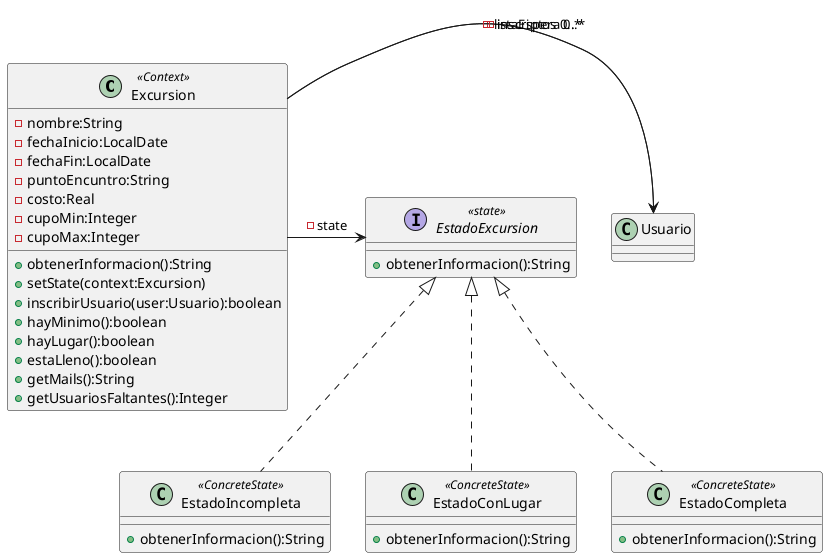 @startuml
class Excursion <<Context>> {
  -nombre:String
  -fechaInicio:LocalDate
  -fechaFin:LocalDate
  -puntoEncuntro:String
  -costo:Real
  -cupoMin:Integer
  -cupoMax:Integer
  +obtenerInformacion():String
  +setState(context:Excursion)
  +inscribirUsuario(user:Usuario):boolean
  +hayMinimo():boolean
  +hayLugar():boolean
  +estaLleno():boolean
  +getMails():String
  +getUsuariosFaltantes():Integer
}
Excursion -> Usuario : -inscriptos 0..*
Excursion -> Usuario : -listaEspera 0..*
Excursion -> EstadoExcursion: -state
class Usuario{

}

interface EstadoExcursion <<state>>{
  +obtenerInformacion():String
}

class EstadoIncompleta <<ConcreteState>> implements EstadoExcursion {
  +obtenerInformacion():String
}
class EstadoConLugar <<ConcreteState>> implements EstadoExcursion {
  +obtenerInformacion():String
}
class EstadoCompleta <<ConcreteState>> implements EstadoExcursion {
  +obtenerInformacion():String
}
@enduml
Considero que se utiliza state ya que el cambio de estado se realiza de manera logica, y no lo hace ningun cliente


